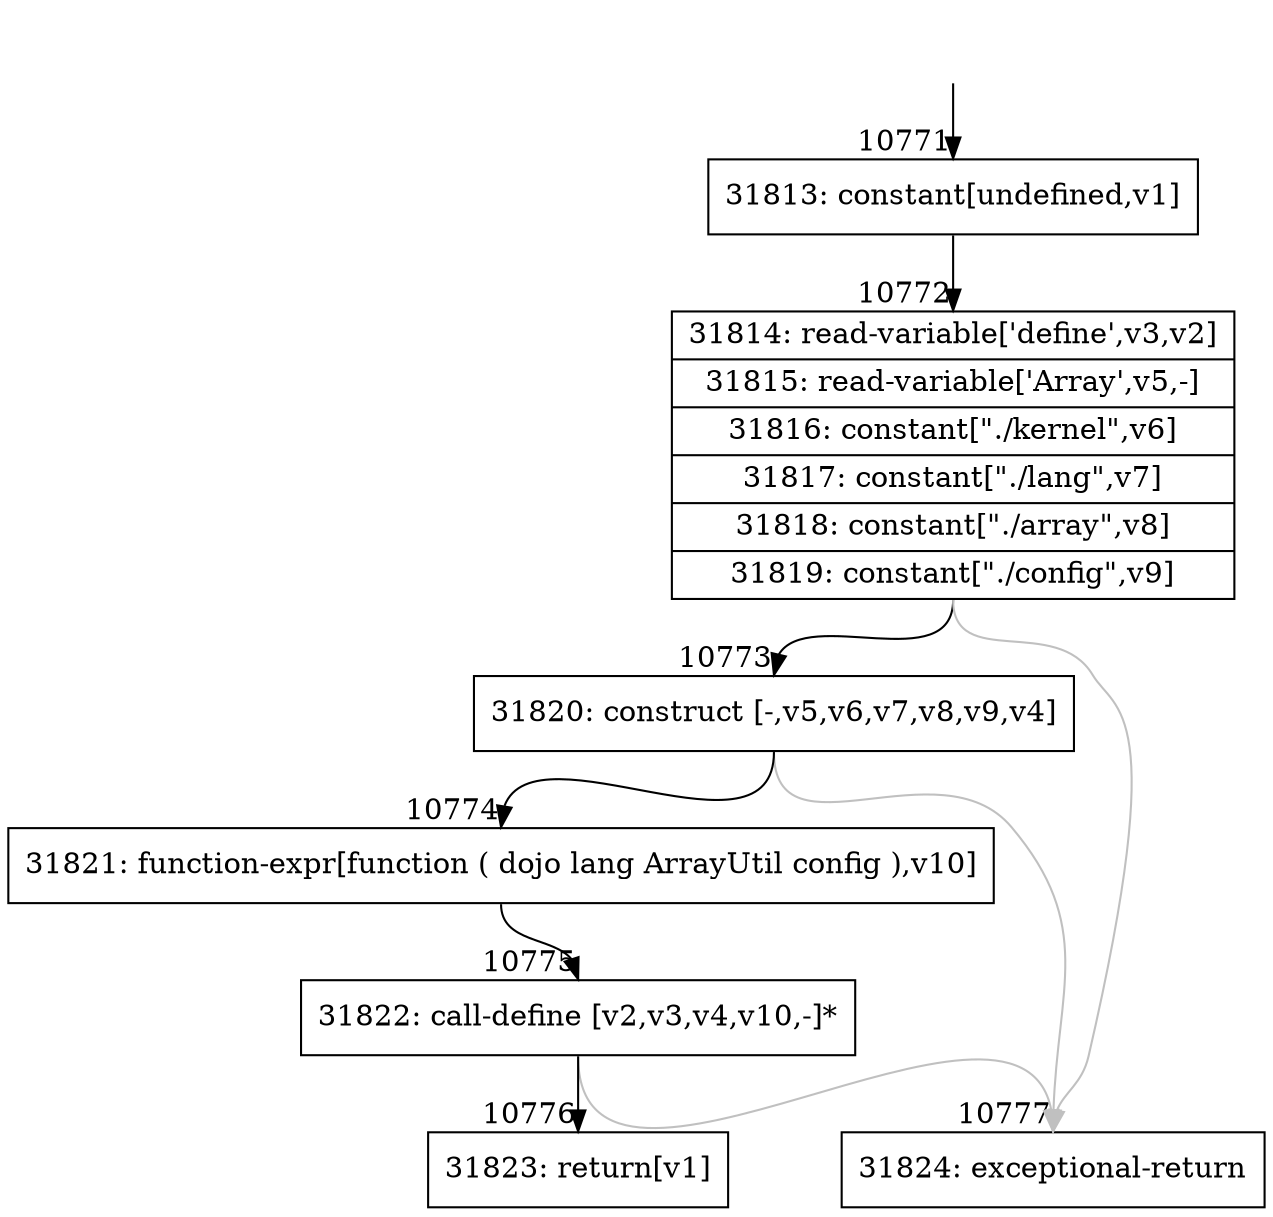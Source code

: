 digraph {
rankdir="TD"
BB_entry769[shape=none,label=""];
BB_entry769 -> BB10771 [tailport=s, headport=n, headlabel="    10771"]
BB10771 [shape=record label="{31813: constant[undefined,v1]}" ] 
BB10771 -> BB10772 [tailport=s, headport=n, headlabel="      10772"]
BB10772 [shape=record label="{31814: read-variable['define',v3,v2]|31815: read-variable['Array',v5,-]|31816: constant[\"./kernel\",v6]|31817: constant[\"./lang\",v7]|31818: constant[\"./array\",v8]|31819: constant[\"./config\",v9]}" ] 
BB10772 -> BB10773 [tailport=s, headport=n, headlabel="      10773"]
BB10772 -> BB10777 [tailport=s, headport=n, color=gray, headlabel="      10777"]
BB10773 [shape=record label="{31820: construct [-,v5,v6,v7,v8,v9,v4]}" ] 
BB10773 -> BB10774 [tailport=s, headport=n, headlabel="      10774"]
BB10773 -> BB10777 [tailport=s, headport=n, color=gray]
BB10774 [shape=record label="{31821: function-expr[function ( dojo lang ArrayUtil config ),v10]}" ] 
BB10774 -> BB10775 [tailport=s, headport=n, headlabel="      10775"]
BB10775 [shape=record label="{31822: call-define [v2,v3,v4,v10,-]*}" ] 
BB10775 -> BB10776 [tailport=s, headport=n, headlabel="      10776"]
BB10775 -> BB10777 [tailport=s, headport=n, color=gray]
BB10776 [shape=record label="{31823: return[v1]}" ] 
BB10777 [shape=record label="{31824: exceptional-return}" ] 
//#$~ 15211
}
